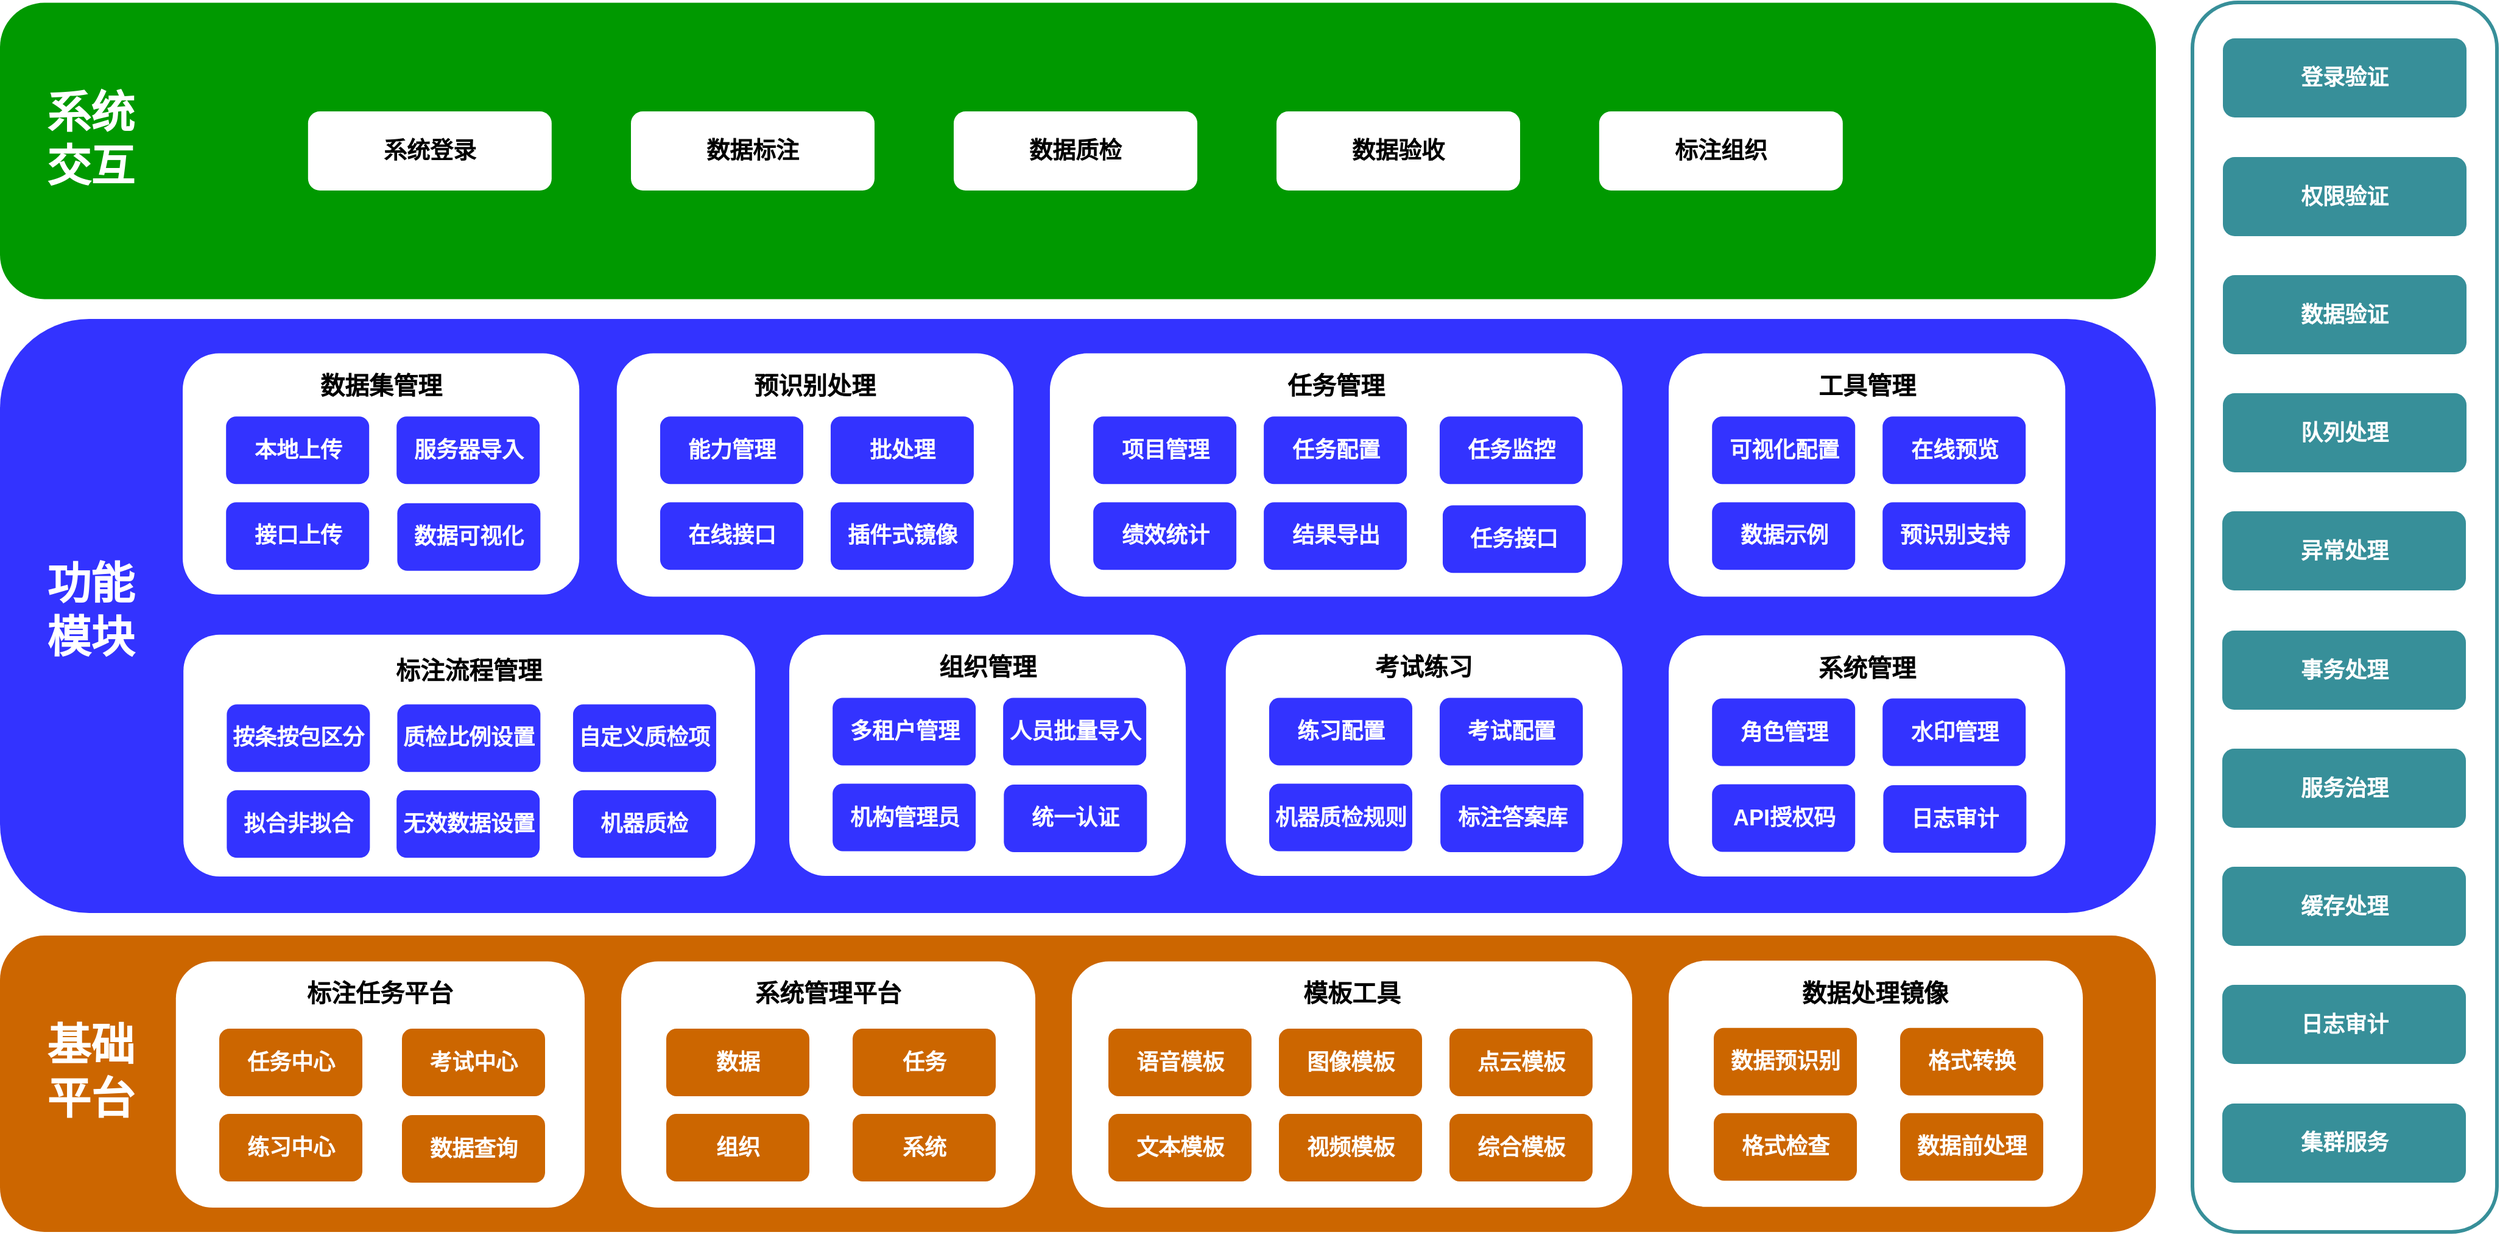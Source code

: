 <mxfile version="14.8.4" type="github">
  <diagram id="D_mxDGUdHC2zvLyJ-O9W" name="第 1 页">
    <mxGraphModel dx="1730" dy="872" grid="1" gridSize="10" guides="1" tooltips="1" connect="1" arrows="1" fold="1" page="1" pageScale="1" pageWidth="827" pageHeight="1169" math="0" shadow="0">
      <root>
        <mxCell id="0" />
        <mxCell id="1" parent="0" />
        <mxCell id="pGjjTHvSry_VetWjGLrW-47" value="" style="rounded=1;whiteSpace=wrap;html=1;glass=0;fontSize=15;fontColor=#66FF66;strokeWidth=3;fillColor=none;strokeColor=#378F99;" vertex="1" parent="1">
          <mxGeometry x="1870" y="70" width="250" height="1010" as="geometry" />
        </mxCell>
        <mxCell id="pGjjTHvSry_VetWjGLrW-48" value="登录验证" style="rounded=1;whiteSpace=wrap;html=1;glass=0;fontSize=18;fontStyle=1;strokeColor=none;fontColor=#FFFFFF;fillColor=#378F99;" vertex="1" parent="1">
          <mxGeometry x="1895" y="99.5" width="200" height="65" as="geometry" />
        </mxCell>
        <mxCell id="pGjjTHvSry_VetWjGLrW-49" value="权限验证" style="rounded=1;whiteSpace=wrap;html=1;glass=0;fontSize=18;fontStyle=1;strokeColor=none;fontColor=#FFFFFF;fillColor=#378F99;" vertex="1" parent="1">
          <mxGeometry x="1895" y="197" width="200" height="65" as="geometry" />
        </mxCell>
        <mxCell id="pGjjTHvSry_VetWjGLrW-50" value="数据验证" style="rounded=1;whiteSpace=wrap;html=1;glass=0;fontSize=18;fontStyle=1;strokeColor=none;fontColor=#FFFFFF;fillColor=#378F99;" vertex="1" parent="1">
          <mxGeometry x="1895" y="294" width="200" height="65" as="geometry" />
        </mxCell>
        <mxCell id="pGjjTHvSry_VetWjGLrW-51" value="队列处理" style="rounded=1;whiteSpace=wrap;html=1;glass=0;fontSize=18;fontStyle=1;strokeColor=none;fontColor=#FFFFFF;fillColor=#378F99;" vertex="1" parent="1">
          <mxGeometry x="1895" y="391" width="200" height="65" as="geometry" />
        </mxCell>
        <mxCell id="pGjjTHvSry_VetWjGLrW-52" value="异常处理" style="rounded=1;whiteSpace=wrap;html=1;glass=0;fontSize=18;fontStyle=1;strokeColor=none;fontColor=#FFFFFF;fillColor=#378F99;" vertex="1" parent="1">
          <mxGeometry x="1894.5" y="488" width="200" height="65" as="geometry" />
        </mxCell>
        <mxCell id="pGjjTHvSry_VetWjGLrW-53" value="事务处理" style="rounded=1;whiteSpace=wrap;html=1;glass=0;fontSize=18;fontStyle=1;strokeColor=none;fontColor=#FFFFFF;fillColor=#378F99;" vertex="1" parent="1">
          <mxGeometry x="1894.5" y="586" width="200" height="65" as="geometry" />
        </mxCell>
        <mxCell id="pGjjTHvSry_VetWjGLrW-54" value="服务治理" style="rounded=1;whiteSpace=wrap;html=1;glass=0;fontSize=18;fontStyle=1;strokeColor=none;fontColor=#FFFFFF;fillColor=#378F99;" vertex="1" parent="1">
          <mxGeometry x="1894.5" y="683" width="200" height="65" as="geometry" />
        </mxCell>
        <mxCell id="pGjjTHvSry_VetWjGLrW-55" value="缓存处理" style="rounded=1;whiteSpace=wrap;html=1;glass=0;fontSize=18;fontStyle=1;strokeColor=none;fontColor=#FFFFFF;fillColor=#378F99;" vertex="1" parent="1">
          <mxGeometry x="1894.5" y="780" width="200" height="65" as="geometry" />
        </mxCell>
        <mxCell id="pGjjTHvSry_VetWjGLrW-56" value="日志审计" style="rounded=1;whiteSpace=wrap;html=1;glass=0;fontSize=18;fontStyle=1;strokeColor=none;fontColor=#FFFFFF;fillColor=#378F99;" vertex="1" parent="1">
          <mxGeometry x="1894.5" y="877" width="200" height="65" as="geometry" />
        </mxCell>
        <mxCell id="pGjjTHvSry_VetWjGLrW-57" value="集群服务" style="rounded=1;whiteSpace=wrap;html=1;glass=0;fontSize=18;fontStyle=1;strokeColor=none;fontColor=#FFFFFF;fillColor=#378F99;" vertex="1" parent="1">
          <mxGeometry x="1894.5" y="974.5" width="200" height="65" as="geometry" />
        </mxCell>
        <mxCell id="pGjjTHvSry_VetWjGLrW-60" value="" style="rounded=1;whiteSpace=wrap;html=1;shadow=0;glass=0;labelBackgroundColor=#FFFFFF;sketch=0;strokeWidth=3;fontSize=32;fontStyle=1;align=left;fillColor=#CC6600;strokeColor=none;" vertex="1" parent="1">
          <mxGeometry x="70" y="836.5" width="1770" height="243.5" as="geometry" />
        </mxCell>
        <mxCell id="pGjjTHvSry_VetWjGLrW-66" value="&lt;font style=&quot;font-size: 36px&quot;&gt;基础&lt;br&gt;平台&lt;/font&gt;" style="text;html=1;strokeColor=none;fillColor=none;align=center;verticalAlign=middle;whiteSpace=wrap;rounded=0;fontStyle=1;fontColor=#FFFFFF;" vertex="1" parent="1">
          <mxGeometry x="87.5" y="907.75" width="112.5" height="80" as="geometry" />
        </mxCell>
        <mxCell id="pGjjTHvSry_VetWjGLrW-43" value="" style="rounded=1;whiteSpace=wrap;fontSize=32;spacing=2;html=1;glass=0;strokeWidth=1;shadow=0;sketch=0;labelBackgroundColor=none;strokeColor=none;" vertex="1" parent="1">
          <mxGeometry x="214.41" y="857.75" width="335.59" height="202.25" as="geometry" />
        </mxCell>
        <mxCell id="pGjjTHvSry_VetWjGLrW-62" value="标注任务平台" style="text;html=1;strokeColor=none;fillColor=none;align=center;verticalAlign=middle;whiteSpace=wrap;rounded=0;fontSize=20;fontStyle=1;" vertex="1" parent="1">
          <mxGeometry x="312.39" y="872.75" width="139.63" height="20" as="geometry" />
        </mxCell>
        <mxCell id="pGjjTHvSry_VetWjGLrW-68" value="任务中心" style="rounded=1;whiteSpace=wrap;html=1;fontSize=18;strokeColor=none;fontStyle=1;fontColor=#FFFFFF;fillColor=#CC6600;" vertex="1" parent="1">
          <mxGeometry x="250" y="913" width="117.5" height="55.5" as="geometry" />
        </mxCell>
        <mxCell id="pGjjTHvSry_VetWjGLrW-69" value="练习中心" style="rounded=1;whiteSpace=wrap;html=1;fontSize=18;strokeColor=none;fontStyle=1;fontColor=#FFFFFF;fillColor=#CC6600;" vertex="1" parent="1">
          <mxGeometry x="250" y="983" width="117.5" height="55.5" as="geometry" />
        </mxCell>
        <mxCell id="pGjjTHvSry_VetWjGLrW-70" value="考试中心" style="rounded=1;whiteSpace=wrap;html=1;fontSize=18;strokeColor=none;fontStyle=1;fontColor=#FFFFFF;fillColor=#CC6600;" vertex="1" parent="1">
          <mxGeometry x="400.0" y="913" width="117.5" height="55.5" as="geometry" />
        </mxCell>
        <mxCell id="pGjjTHvSry_VetWjGLrW-73" value="" style="rounded=1;whiteSpace=wrap;fontSize=32;spacing=2;html=1;glass=0;strokeWidth=1;shadow=0;sketch=0;labelBackgroundColor=none;strokeColor=none;" vertex="1" parent="1">
          <mxGeometry x="580" y="857.75" width="340" height="202.25" as="geometry" />
        </mxCell>
        <mxCell id="pGjjTHvSry_VetWjGLrW-74" value="系统管理平台" style="text;html=1;strokeColor=none;fillColor=none;align=center;verticalAlign=middle;whiteSpace=wrap;rounded=0;fontSize=20;fontStyle=1;" vertex="1" parent="1">
          <mxGeometry x="679.53" y="872.75" width="139.63" height="20" as="geometry" />
        </mxCell>
        <mxCell id="pGjjTHvSry_VetWjGLrW-75" value="数据" style="rounded=1;whiteSpace=wrap;html=1;fontSize=18;strokeColor=none;fontStyle=1;fontColor=#FFFFFF;fillColor=#CC6600;" vertex="1" parent="1">
          <mxGeometry x="617" y="913" width="117.5" height="55.5" as="geometry" />
        </mxCell>
        <mxCell id="pGjjTHvSry_VetWjGLrW-76" value="任务" style="rounded=1;whiteSpace=wrap;html=1;fontSize=18;strokeColor=none;fontStyle=1;fontColor=#FFFFFF;fillColor=#CC6600;" vertex="1" parent="1">
          <mxGeometry x="770" y="913" width="117.5" height="55.5" as="geometry" />
        </mxCell>
        <mxCell id="pGjjTHvSry_VetWjGLrW-77" value="组织" style="rounded=1;whiteSpace=wrap;html=1;fontSize=18;strokeColor=none;fontStyle=1;fontColor=#FFFFFF;fillColor=#CC6600;" vertex="1" parent="1">
          <mxGeometry x="617" y="983" width="117.5" height="55.5" as="geometry" />
        </mxCell>
        <mxCell id="pGjjTHvSry_VetWjGLrW-78" value="系统" style="rounded=1;whiteSpace=wrap;html=1;fontSize=18;strokeColor=none;fontStyle=1;fontColor=#FFFFFF;fillColor=#CC6600;" vertex="1" parent="1">
          <mxGeometry x="770" y="983" width="117.5" height="55.5" as="geometry" />
        </mxCell>
        <mxCell id="pGjjTHvSry_VetWjGLrW-80" value="" style="rounded=1;whiteSpace=wrap;html=1;shadow=0;glass=0;labelBackgroundColor=#FFFFFF;sketch=0;strokeWidth=3;fontSize=32;fontStyle=1;align=left;strokeColor=none;fillColor=#3333FF;" vertex="1" parent="1">
          <mxGeometry x="70" y="330" width="1770" height="488" as="geometry" />
        </mxCell>
        <mxCell id="pGjjTHvSry_VetWjGLrW-81" value="&lt;span style=&quot;font-size: 36px&quot;&gt;功能&lt;br&gt;模块&lt;/span&gt;" style="text;html=1;strokeColor=none;fillColor=none;align=center;verticalAlign=middle;whiteSpace=wrap;rounded=0;fontStyle=1;fontColor=#FFFFFF;" vertex="1" parent="1">
          <mxGeometry x="87.5" y="529" width="112.5" height="80" as="geometry" />
        </mxCell>
        <mxCell id="pGjjTHvSry_VetWjGLrW-82" value="" style="rounded=1;whiteSpace=wrap;fontSize=32;spacing=2;html=1;glass=0;strokeWidth=1;shadow=0;sketch=0;labelBackgroundColor=none;strokeColor=none;" vertex="1" parent="1">
          <mxGeometry x="220.0" y="358.26" width="325.59" height="198.12" as="geometry" />
        </mxCell>
        <mxCell id="pGjjTHvSry_VetWjGLrW-83" value="数据集管理" style="text;html=1;strokeColor=none;fillColor=none;align=center;verticalAlign=middle;whiteSpace=wrap;rounded=0;fontSize=20;fontStyle=1;" vertex="1" parent="1">
          <mxGeometry x="312.98" y="374.13" width="139.63" height="20" as="geometry" />
        </mxCell>
        <mxCell id="pGjjTHvSry_VetWjGLrW-84" value="本地上传" style="rounded=1;whiteSpace=wrap;html=1;fontSize=18;strokeColor=none;fontStyle=1;fontColor=#FFFFFF;fillColor=#3333FF;" vertex="1" parent="1">
          <mxGeometry x="255.59" y="410.13" width="117.5" height="55.5" as="geometry" />
        </mxCell>
        <mxCell id="pGjjTHvSry_VetWjGLrW-85" value="服务器导入" style="rounded=1;whiteSpace=wrap;html=1;fontSize=18;strokeColor=none;fontStyle=1;fontColor=#FFFFFF;fillColor=#3333FF;" vertex="1" parent="1">
          <mxGeometry x="395.59" y="410.13" width="117.5" height="55.5" as="geometry" />
        </mxCell>
        <mxCell id="pGjjTHvSry_VetWjGLrW-86" value="接口上传" style="rounded=1;whiteSpace=wrap;html=1;fontSize=18;strokeColor=none;fontStyle=1;fontColor=#FFFFFF;fillColor=#3333FF;" vertex="1" parent="1">
          <mxGeometry x="255.59" y="480.63" width="117.5" height="55.5" as="geometry" />
        </mxCell>
        <mxCell id="pGjjTHvSry_VetWjGLrW-92" value="" style="rounded=1;whiteSpace=wrap;fontSize=32;spacing=2;html=1;glass=0;strokeWidth=1;shadow=0;sketch=0;labelBackgroundColor=none;strokeColor=none;" vertex="1" parent="1">
          <mxGeometry x="950" y="857.75" width="460" height="202.25" as="geometry" />
        </mxCell>
        <mxCell id="pGjjTHvSry_VetWjGLrW-93" value="模板工具" style="text;html=1;strokeColor=none;fillColor=none;align=center;verticalAlign=middle;whiteSpace=wrap;rounded=0;fontSize=20;fontStyle=1;" vertex="1" parent="1">
          <mxGeometry x="1110.19" y="872.75" width="139.63" height="20" as="geometry" />
        </mxCell>
        <mxCell id="pGjjTHvSry_VetWjGLrW-94" value="语音模板" style="rounded=1;whiteSpace=wrap;html=1;fontSize=18;strokeColor=none;fontStyle=1;fontColor=#FFFFFF;fillColor=#CC6600;" vertex="1" parent="1">
          <mxGeometry x="980" y="913" width="117.5" height="55.5" as="geometry" />
        </mxCell>
        <mxCell id="pGjjTHvSry_VetWjGLrW-95" value="图像模板" style="rounded=1;whiteSpace=wrap;html=1;fontSize=18;strokeColor=none;fontStyle=1;fontColor=#FFFFFF;fillColor=#CC6600;" vertex="1" parent="1">
          <mxGeometry x="1120" y="913" width="117.5" height="55.5" as="geometry" />
        </mxCell>
        <mxCell id="pGjjTHvSry_VetWjGLrW-96" value="文本模板" style="rounded=1;whiteSpace=wrap;html=1;fontSize=18;strokeColor=none;fontStyle=1;fontColor=#FFFFFF;fillColor=#CC6600;" vertex="1" parent="1">
          <mxGeometry x="980" y="983" width="117.5" height="55.5" as="geometry" />
        </mxCell>
        <mxCell id="pGjjTHvSry_VetWjGLrW-97" value="视频模板" style="rounded=1;whiteSpace=wrap;html=1;fontSize=18;strokeColor=none;fontStyle=1;fontColor=#FFFFFF;fillColor=#CC6600;" vertex="1" parent="1">
          <mxGeometry x="1120" y="983" width="117.5" height="55.5" as="geometry" />
        </mxCell>
        <mxCell id="pGjjTHvSry_VetWjGLrW-98" value="点云模板" style="rounded=1;whiteSpace=wrap;html=1;fontSize=18;strokeColor=none;fontStyle=1;fontColor=#FFFFFF;fillColor=#CC6600;" vertex="1" parent="1">
          <mxGeometry x="1260" y="913" width="117.5" height="55.5" as="geometry" />
        </mxCell>
        <mxCell id="pGjjTHvSry_VetWjGLrW-99" value="综合模板" style="rounded=1;whiteSpace=wrap;html=1;fontSize=18;strokeColor=none;fontStyle=1;fontColor=#FFFFFF;fillColor=#CC6600;" vertex="1" parent="1">
          <mxGeometry x="1260" y="983" width="117.5" height="55.5" as="geometry" />
        </mxCell>
        <mxCell id="pGjjTHvSry_VetWjGLrW-100" value="" style="rounded=1;whiteSpace=wrap;fontSize=32;spacing=2;html=1;glass=0;strokeWidth=1;shadow=0;sketch=0;labelBackgroundColor=none;strokeColor=none;" vertex="1" parent="1">
          <mxGeometry x="1440" y="857.13" width="340" height="202.25" as="geometry" />
        </mxCell>
        <mxCell id="pGjjTHvSry_VetWjGLrW-101" value="数据处理镜像" style="text;html=1;strokeColor=none;fillColor=none;align=center;verticalAlign=middle;whiteSpace=wrap;rounded=0;fontSize=20;fontStyle=1;" vertex="1" parent="1">
          <mxGeometry x="1515.42" y="872.75" width="189.16" height="20" as="geometry" />
        </mxCell>
        <mxCell id="pGjjTHvSry_VetWjGLrW-102" value="数据预识别" style="rounded=1;whiteSpace=wrap;html=1;fontSize=18;strokeColor=none;fontStyle=1;fontColor=#FFFFFF;fillColor=#CC6600;" vertex="1" parent="1">
          <mxGeometry x="1477" y="912.38" width="117.5" height="55.5" as="geometry" />
        </mxCell>
        <mxCell id="pGjjTHvSry_VetWjGLrW-103" value="格式转换" style="rounded=1;whiteSpace=wrap;html=1;fontSize=18;strokeColor=none;fontStyle=1;fontColor=#FFFFFF;fillColor=#CC6600;" vertex="1" parent="1">
          <mxGeometry x="1630" y="912.38" width="117.5" height="55.5" as="geometry" />
        </mxCell>
        <mxCell id="pGjjTHvSry_VetWjGLrW-104" value="格式检查" style="rounded=1;whiteSpace=wrap;html=1;fontSize=18;strokeColor=none;fontStyle=1;fontColor=#FFFFFF;fillColor=#CC6600;" vertex="1" parent="1">
          <mxGeometry x="1477" y="982.38" width="117.5" height="55.5" as="geometry" />
        </mxCell>
        <mxCell id="pGjjTHvSry_VetWjGLrW-105" value="数据前处理" style="rounded=1;whiteSpace=wrap;html=1;fontSize=18;strokeColor=none;fontStyle=1;fontColor=#FFFFFF;fillColor=#CC6600;" vertex="1" parent="1">
          <mxGeometry x="1630" y="982.38" width="117.5" height="55.5" as="geometry" />
        </mxCell>
        <mxCell id="pGjjTHvSry_VetWjGLrW-107" value="" style="rounded=1;whiteSpace=wrap;fontSize=32;spacing=2;html=1;glass=0;strokeWidth=1;shadow=0;sketch=0;labelBackgroundColor=none;strokeColor=none;" vertex="1" parent="1">
          <mxGeometry x="220.59" y="589.38" width="469.41" height="198.62" as="geometry" />
        </mxCell>
        <mxCell id="pGjjTHvSry_VetWjGLrW-108" value="标注流程管理" style="text;html=1;strokeColor=none;fillColor=none;align=center;verticalAlign=middle;whiteSpace=wrap;rounded=0;fontSize=20;fontStyle=1;" vertex="1" parent="1">
          <mxGeometry x="384.53" y="608" width="139.63" height="20" as="geometry" />
        </mxCell>
        <mxCell id="pGjjTHvSry_VetWjGLrW-109" value="按条按包区分" style="rounded=1;whiteSpace=wrap;html=1;fontSize=18;strokeColor=none;fontStyle=1;fontColor=#FFFFFF;fillColor=#3333FF;" vertex="1" parent="1">
          <mxGeometry x="256.18" y="646.63" width="117.5" height="55.5" as="geometry" />
        </mxCell>
        <mxCell id="pGjjTHvSry_VetWjGLrW-110" value="质检比例设置" style="rounded=1;whiteSpace=wrap;html=1;fontSize=18;strokeColor=none;fontStyle=1;fontColor=#FFFFFF;fillColor=#3333FF;" vertex="1" parent="1">
          <mxGeometry x="396.18" y="646.63" width="117.5" height="55.5" as="geometry" />
        </mxCell>
        <mxCell id="pGjjTHvSry_VetWjGLrW-111" value="拟合非拟合" style="rounded=1;whiteSpace=wrap;html=1;fontSize=18;strokeColor=none;fontStyle=1;fontColor=#FFFFFF;fillColor=#3333FF;" vertex="1" parent="1">
          <mxGeometry x="256.18" y="717.13" width="117.5" height="55.5" as="geometry" />
        </mxCell>
        <mxCell id="pGjjTHvSry_VetWjGLrW-112" value="" style="rounded=1;whiteSpace=wrap;fontSize=32;spacing=2;html=1;glass=0;strokeWidth=1;shadow=0;sketch=0;labelBackgroundColor=none;strokeColor=none;" vertex="1" parent="1">
          <mxGeometry x="576.39" y="358.26" width="325.59" height="199.88" as="geometry" />
        </mxCell>
        <mxCell id="pGjjTHvSry_VetWjGLrW-113" value="预识别处理" style="text;html=1;strokeColor=none;fillColor=none;align=center;verticalAlign=middle;whiteSpace=wrap;rounded=0;fontSize=20;fontStyle=1;" vertex="1" parent="1">
          <mxGeometry x="669.37" y="374.13" width="139.63" height="20" as="geometry" />
        </mxCell>
        <mxCell id="pGjjTHvSry_VetWjGLrW-114" value="能力管理" style="rounded=1;whiteSpace=wrap;html=1;fontSize=18;strokeColor=none;fontStyle=1;fontColor=#FFFFFF;fillColor=#3333FF;" vertex="1" parent="1">
          <mxGeometry x="611.98" y="410.13" width="117.5" height="55.5" as="geometry" />
        </mxCell>
        <mxCell id="pGjjTHvSry_VetWjGLrW-115" value="批处理" style="rounded=1;whiteSpace=wrap;html=1;fontSize=18;strokeColor=none;fontStyle=1;fontColor=#FFFFFF;fillColor=#3333FF;" vertex="1" parent="1">
          <mxGeometry x="751.98" y="410.13" width="117.5" height="55.5" as="geometry" />
        </mxCell>
        <mxCell id="pGjjTHvSry_VetWjGLrW-116" value="在线接口" style="rounded=1;whiteSpace=wrap;html=1;fontSize=18;strokeColor=none;fontStyle=1;fontColor=#FFFFFF;fillColor=#3333FF;" vertex="1" parent="1">
          <mxGeometry x="611.98" y="480.63" width="117.5" height="55.5" as="geometry" />
        </mxCell>
        <mxCell id="pGjjTHvSry_VetWjGLrW-117" value="插件式镜像" style="rounded=1;whiteSpace=wrap;html=1;fontSize=18;strokeColor=none;fontStyle=1;fontColor=#FFFFFF;fillColor=#3333FF;" vertex="1" parent="1">
          <mxGeometry x="751.98" y="480.63" width="117.5" height="55.5" as="geometry" />
        </mxCell>
        <mxCell id="pGjjTHvSry_VetWjGLrW-118" value="数据可视化" style="rounded=1;whiteSpace=wrap;html=1;fontSize=18;strokeColor=none;fontStyle=1;fontColor=#FFFFFF;fillColor=#3333FF;" vertex="1" parent="1">
          <mxGeometry x="396.18" y="481.38" width="117.5" height="55.5" as="geometry" />
        </mxCell>
        <mxCell id="pGjjTHvSry_VetWjGLrW-119" value="" style="rounded=1;whiteSpace=wrap;fontSize=32;spacing=2;html=1;glass=0;strokeWidth=1;shadow=0;sketch=0;labelBackgroundColor=none;strokeColor=none;" vertex="1" parent="1">
          <mxGeometry x="931.98" y="358.26" width="470" height="199.88" as="geometry" />
        </mxCell>
        <mxCell id="pGjjTHvSry_VetWjGLrW-120" value="任务管理" style="text;html=1;strokeColor=none;fillColor=none;align=center;verticalAlign=middle;whiteSpace=wrap;rounded=0;fontSize=20;fontStyle=1;" vertex="1" parent="1">
          <mxGeometry x="1097.17" y="374.13" width="139.63" height="20" as="geometry" />
        </mxCell>
        <mxCell id="pGjjTHvSry_VetWjGLrW-121" value="项目管理" style="rounded=1;whiteSpace=wrap;html=1;fontSize=18;strokeColor=none;fontStyle=1;fontColor=#FFFFFF;fillColor=#3333FF;" vertex="1" parent="1">
          <mxGeometry x="967.57" y="410.13" width="117.5" height="55.5" as="geometry" />
        </mxCell>
        <mxCell id="pGjjTHvSry_VetWjGLrW-122" value="任务配置" style="rounded=1;whiteSpace=wrap;html=1;fontSize=18;strokeColor=none;fontStyle=1;fontColor=#FFFFFF;fillColor=#3333FF;" vertex="1" parent="1">
          <mxGeometry x="1107.57" y="410.13" width="117.5" height="55.5" as="geometry" />
        </mxCell>
        <mxCell id="pGjjTHvSry_VetWjGLrW-123" value="绩效统计" style="rounded=1;whiteSpace=wrap;html=1;fontSize=18;strokeColor=none;fontStyle=1;fontColor=#FFFFFF;fillColor=#3333FF;" vertex="1" parent="1">
          <mxGeometry x="967.57" y="480.63" width="117.5" height="55.5" as="geometry" />
        </mxCell>
        <mxCell id="pGjjTHvSry_VetWjGLrW-124" value="结果导出" style="rounded=1;whiteSpace=wrap;html=1;fontSize=18;strokeColor=none;fontStyle=1;fontColor=#FFFFFF;fillColor=#3333FF;" vertex="1" parent="1">
          <mxGeometry x="1107.57" y="480.63" width="117.5" height="55.5" as="geometry" />
        </mxCell>
        <mxCell id="pGjjTHvSry_VetWjGLrW-125" value="任务监控" style="rounded=1;whiteSpace=wrap;html=1;fontSize=18;strokeColor=none;fontStyle=1;fontColor=#FFFFFF;fillColor=#3333FF;" vertex="1" parent="1">
          <mxGeometry x="1251.98" y="410.13" width="117.5" height="55.5" as="geometry" />
        </mxCell>
        <mxCell id="pGjjTHvSry_VetWjGLrW-126" value="任务接口" style="rounded=1;whiteSpace=wrap;html=1;fontSize=18;strokeColor=none;fontStyle=1;fontColor=#FFFFFF;fillColor=#3333FF;" vertex="1" parent="1">
          <mxGeometry x="1254.48" y="483.14" width="117.5" height="55.5" as="geometry" />
        </mxCell>
        <mxCell id="pGjjTHvSry_VetWjGLrW-127" value="" style="rounded=1;whiteSpace=wrap;fontSize=32;spacing=2;html=1;glass=0;strokeWidth=1;shadow=0;sketch=0;labelBackgroundColor=none;strokeColor=none;" vertex="1" parent="1">
          <mxGeometry x="1440" y="358.26" width="325.59" height="199.88" as="geometry" />
        </mxCell>
        <mxCell id="pGjjTHvSry_VetWjGLrW-128" value="工具管理" style="text;html=1;strokeColor=none;fillColor=none;align=center;verticalAlign=middle;whiteSpace=wrap;rounded=0;fontSize=20;fontStyle=1;" vertex="1" parent="1">
          <mxGeometry x="1532.98" y="374.13" width="139.63" height="20" as="geometry" />
        </mxCell>
        <mxCell id="pGjjTHvSry_VetWjGLrW-129" value="可视化配置" style="rounded=1;whiteSpace=wrap;html=1;fontSize=18;strokeColor=none;fontStyle=1;fontColor=#FFFFFF;fillColor=#3333FF;" vertex="1" parent="1">
          <mxGeometry x="1475.59" y="410.13" width="117.5" height="55.5" as="geometry" />
        </mxCell>
        <mxCell id="pGjjTHvSry_VetWjGLrW-130" value="在线预览" style="rounded=1;whiteSpace=wrap;html=1;fontSize=18;strokeColor=none;fontStyle=1;fontColor=#FFFFFF;fillColor=#3333FF;" vertex="1" parent="1">
          <mxGeometry x="1615.59" y="410.13" width="117.5" height="55.5" as="geometry" />
        </mxCell>
        <mxCell id="pGjjTHvSry_VetWjGLrW-131" value="数据示例" style="rounded=1;whiteSpace=wrap;html=1;fontSize=18;strokeColor=none;fontStyle=1;fontColor=#FFFFFF;fillColor=#3333FF;" vertex="1" parent="1">
          <mxGeometry x="1475.59" y="480.63" width="117.5" height="55.5" as="geometry" />
        </mxCell>
        <mxCell id="pGjjTHvSry_VetWjGLrW-132" value="预识别支持" style="rounded=1;whiteSpace=wrap;html=1;fontSize=18;strokeColor=none;fontStyle=1;fontColor=#FFFFFF;fillColor=#3333FF;" vertex="1" parent="1">
          <mxGeometry x="1615.59" y="480.63" width="117.5" height="55.5" as="geometry" />
        </mxCell>
        <mxCell id="pGjjTHvSry_VetWjGLrW-133" value="无效数据设置" style="rounded=1;whiteSpace=wrap;html=1;fontSize=18;strokeColor=none;fontStyle=1;fontColor=#FFFFFF;fillColor=#3333FF;" vertex="1" parent="1">
          <mxGeometry x="395.59" y="717.13" width="117.5" height="55.5" as="geometry" />
        </mxCell>
        <mxCell id="pGjjTHvSry_VetWjGLrW-134" value="自定义质检项" style="rounded=1;whiteSpace=wrap;html=1;fontSize=18;strokeColor=none;fontStyle=1;fontColor=#FFFFFF;fillColor=#3333FF;" vertex="1" parent="1">
          <mxGeometry x="540.48" y="646.63" width="117.5" height="55.5" as="geometry" />
        </mxCell>
        <mxCell id="pGjjTHvSry_VetWjGLrW-135" value="机器质检" style="rounded=1;whiteSpace=wrap;html=1;fontSize=18;strokeColor=none;fontStyle=1;fontColor=#FFFFFF;fillColor=#3333FF;" vertex="1" parent="1">
          <mxGeometry x="540.48" y="717.13" width="117.5" height="55.5" as="geometry" />
        </mxCell>
        <mxCell id="pGjjTHvSry_VetWjGLrW-136" value="" style="rounded=1;whiteSpace=wrap;fontSize=32;spacing=2;html=1;glass=0;strokeWidth=1;shadow=0;sketch=0;labelBackgroundColor=none;strokeColor=none;" vertex="1" parent="1">
          <mxGeometry x="717.98" y="589.38" width="325.59" height="198.12" as="geometry" />
        </mxCell>
        <mxCell id="pGjjTHvSry_VetWjGLrW-137" value="组织管理" style="text;html=1;strokeColor=none;fillColor=none;align=center;verticalAlign=middle;whiteSpace=wrap;rounded=0;fontSize=20;fontStyle=1;" vertex="1" parent="1">
          <mxGeometry x="810.96" y="605.25" width="139.63" height="20" as="geometry" />
        </mxCell>
        <mxCell id="pGjjTHvSry_VetWjGLrW-138" value="多租户管理" style="rounded=1;whiteSpace=wrap;html=1;fontSize=18;strokeColor=none;fontStyle=1;fontColor=#FFFFFF;fillColor=#3333FF;" vertex="1" parent="1">
          <mxGeometry x="753.57" y="641.25" width="117.5" height="55.5" as="geometry" />
        </mxCell>
        <mxCell id="pGjjTHvSry_VetWjGLrW-139" value="人员批量导入" style="rounded=1;whiteSpace=wrap;html=1;fontSize=18;strokeColor=none;fontStyle=1;fontColor=#FFFFFF;fillColor=#3333FF;" vertex="1" parent="1">
          <mxGeometry x="893.57" y="641.25" width="117.5" height="55.5" as="geometry" />
        </mxCell>
        <mxCell id="pGjjTHvSry_VetWjGLrW-140" value="机构管理员" style="rounded=1;whiteSpace=wrap;html=1;fontSize=18;strokeColor=none;fontStyle=1;fontColor=#FFFFFF;fillColor=#3333FF;" vertex="1" parent="1">
          <mxGeometry x="753.57" y="711.75" width="117.5" height="55.5" as="geometry" />
        </mxCell>
        <mxCell id="pGjjTHvSry_VetWjGLrW-141" value="统一认证" style="rounded=1;whiteSpace=wrap;html=1;fontSize=18;strokeColor=none;fontStyle=1;fontColor=#FFFFFF;fillColor=#3333FF;" vertex="1" parent="1">
          <mxGeometry x="894.16" y="712.5" width="117.5" height="55.5" as="geometry" />
        </mxCell>
        <mxCell id="pGjjTHvSry_VetWjGLrW-142" value="" style="rounded=1;whiteSpace=wrap;fontSize=32;spacing=2;html=1;glass=0;strokeWidth=1;shadow=0;sketch=0;labelBackgroundColor=none;strokeColor=none;" vertex="1" parent="1">
          <mxGeometry x="1076.39" y="589.38" width="325.59" height="198.12" as="geometry" />
        </mxCell>
        <mxCell id="pGjjTHvSry_VetWjGLrW-143" value="考试练习" style="text;html=1;strokeColor=none;fillColor=none;align=center;verticalAlign=middle;whiteSpace=wrap;rounded=0;fontSize=20;fontStyle=1;" vertex="1" parent="1">
          <mxGeometry x="1169.37" y="605.25" width="139.63" height="20" as="geometry" />
        </mxCell>
        <mxCell id="pGjjTHvSry_VetWjGLrW-144" value="练习配置" style="rounded=1;whiteSpace=wrap;html=1;fontSize=18;strokeColor=none;fontStyle=1;fontColor=#FFFFFF;fillColor=#3333FF;" vertex="1" parent="1">
          <mxGeometry x="1111.98" y="641.25" width="117.5" height="55.5" as="geometry" />
        </mxCell>
        <mxCell id="pGjjTHvSry_VetWjGLrW-145" value="考试配置" style="rounded=1;whiteSpace=wrap;html=1;fontSize=18;strokeColor=none;fontStyle=1;fontColor=#FFFFFF;fillColor=#3333FF;" vertex="1" parent="1">
          <mxGeometry x="1251.98" y="641.25" width="117.5" height="55.5" as="geometry" />
        </mxCell>
        <mxCell id="pGjjTHvSry_VetWjGLrW-146" value="机器质检规则" style="rounded=1;whiteSpace=wrap;html=1;fontSize=18;strokeColor=none;fontStyle=1;fontColor=#FFFFFF;fillColor=#3333FF;" vertex="1" parent="1">
          <mxGeometry x="1111.98" y="711.75" width="117.5" height="55.5" as="geometry" />
        </mxCell>
        <mxCell id="pGjjTHvSry_VetWjGLrW-147" value="标注答案库" style="rounded=1;whiteSpace=wrap;html=1;fontSize=18;strokeColor=none;fontStyle=1;fontColor=#FFFFFF;fillColor=#3333FF;" vertex="1" parent="1">
          <mxGeometry x="1252.57" y="712.5" width="117.5" height="55.5" as="geometry" />
        </mxCell>
        <mxCell id="pGjjTHvSry_VetWjGLrW-148" value="" style="rounded=1;whiteSpace=wrap;fontSize=32;spacing=2;html=1;glass=0;strokeWidth=1;shadow=0;sketch=0;labelBackgroundColor=none;strokeColor=none;" vertex="1" parent="1">
          <mxGeometry x="1440" y="589.88" width="325.59" height="198.12" as="geometry" />
        </mxCell>
        <mxCell id="pGjjTHvSry_VetWjGLrW-149" value="系统管理" style="text;html=1;strokeColor=none;fillColor=none;align=center;verticalAlign=middle;whiteSpace=wrap;rounded=0;fontSize=20;fontStyle=1;" vertex="1" parent="1">
          <mxGeometry x="1532.98" y="605.75" width="139.63" height="20" as="geometry" />
        </mxCell>
        <mxCell id="pGjjTHvSry_VetWjGLrW-150" value="角色管理" style="rounded=1;whiteSpace=wrap;html=1;fontSize=18;strokeColor=none;fontStyle=1;fontColor=#FFFFFF;fillColor=#3333FF;" vertex="1" parent="1">
          <mxGeometry x="1475.59" y="641.75" width="117.5" height="55.5" as="geometry" />
        </mxCell>
        <mxCell id="pGjjTHvSry_VetWjGLrW-151" value="水印管理" style="rounded=1;whiteSpace=wrap;html=1;fontSize=18;strokeColor=none;fontStyle=1;fontColor=#FFFFFF;fillColor=#3333FF;" vertex="1" parent="1">
          <mxGeometry x="1615.59" y="641.75" width="117.5" height="55.5" as="geometry" />
        </mxCell>
        <mxCell id="pGjjTHvSry_VetWjGLrW-152" value="API授权码" style="rounded=1;whiteSpace=wrap;html=1;fontSize=18;strokeColor=none;fontStyle=1;fontColor=#FFFFFF;fillColor=#3333FF;" vertex="1" parent="1">
          <mxGeometry x="1475.59" y="712.25" width="117.5" height="55.5" as="geometry" />
        </mxCell>
        <mxCell id="pGjjTHvSry_VetWjGLrW-153" value="日志审计" style="rounded=1;whiteSpace=wrap;html=1;fontSize=18;strokeColor=none;fontStyle=1;fontColor=#FFFFFF;fillColor=#3333FF;" vertex="1" parent="1">
          <mxGeometry x="1616.18" y="713" width="117.5" height="55.5" as="geometry" />
        </mxCell>
        <mxCell id="pGjjTHvSry_VetWjGLrW-154" value="" style="rounded=1;whiteSpace=wrap;html=1;shadow=0;glass=0;labelBackgroundColor=#FFFFFF;sketch=0;strokeWidth=3;fontSize=32;fontStyle=1;align=left;strokeColor=none;fillColor=#009900;" vertex="1" parent="1">
          <mxGeometry x="70" y="70.25" width="1770" height="243.5" as="geometry" />
        </mxCell>
        <mxCell id="pGjjTHvSry_VetWjGLrW-155" value="&lt;span style=&quot;font-size: 36px&quot;&gt;系统&lt;br&gt;交互&lt;/span&gt;" style="text;html=1;strokeColor=none;fillColor=none;align=center;verticalAlign=middle;whiteSpace=wrap;rounded=0;fontStyle=1;fontColor=#FFFFFF;" vertex="1" parent="1">
          <mxGeometry x="87.5" y="141.5" width="112.5" height="80" as="geometry" />
        </mxCell>
        <mxCell id="pGjjTHvSry_VetWjGLrW-156" value="&lt;font color=&quot;#000000&quot; style=&quot;font-size: 19px&quot;&gt;系统登录&lt;/font&gt;" style="rounded=1;whiteSpace=wrap;html=1;glass=0;fontSize=19;fontStyle=1;strokeColor=none;fontColor=#FFFFFF;" vertex="1" parent="1">
          <mxGeometry x="322.91" y="159.5" width="200" height="65" as="geometry" />
        </mxCell>
        <mxCell id="pGjjTHvSry_VetWjGLrW-157" value="&lt;font color=&quot;#000000&quot; style=&quot;font-size: 19px&quot;&gt;数据标注&lt;/font&gt;" style="rounded=1;whiteSpace=wrap;html=1;glass=0;fontSize=19;fontStyle=1;strokeColor=none;fontColor=#FFFFFF;" vertex="1" parent="1">
          <mxGeometry x="588" y="159.5" width="200" height="65" as="geometry" />
        </mxCell>
        <mxCell id="pGjjTHvSry_VetWjGLrW-158" value="&lt;font color=&quot;#000000&quot; style=&quot;font-size: 19px&quot;&gt;数据质检&lt;/font&gt;" style="rounded=1;whiteSpace=wrap;html=1;glass=0;fontSize=19;fontStyle=1;strokeColor=none;fontColor=#FFFFFF;" vertex="1" parent="1">
          <mxGeometry x="853" y="159.5" width="200" height="65" as="geometry" />
        </mxCell>
        <mxCell id="pGjjTHvSry_VetWjGLrW-159" value="&lt;font color=&quot;#000000&quot; style=&quot;font-size: 19px&quot;&gt;数据验收&lt;/font&gt;" style="rounded=1;whiteSpace=wrap;html=1;glass=0;fontSize=19;fontStyle=1;strokeColor=none;fontColor=#FFFFFF;" vertex="1" parent="1">
          <mxGeometry x="1118" y="159.5" width="200" height="65" as="geometry" />
        </mxCell>
        <mxCell id="pGjjTHvSry_VetWjGLrW-160" value="&lt;font color=&quot;#000000&quot; style=&quot;font-size: 19px&quot;&gt;标注组织&lt;/font&gt;" style="rounded=1;whiteSpace=wrap;html=1;glass=0;fontSize=19;fontStyle=1;strokeColor=none;fontColor=#FFFFFF;" vertex="1" parent="1">
          <mxGeometry x="1382.91" y="159.5" width="200" height="65" as="geometry" />
        </mxCell>
        <mxCell id="pGjjTHvSry_VetWjGLrW-161" value="数据查询" style="rounded=1;whiteSpace=wrap;html=1;fontSize=18;strokeColor=none;fontStyle=1;fontColor=#FFFFFF;fillColor=#CC6600;" vertex="1" parent="1">
          <mxGeometry x="400" y="984" width="117.5" height="55.5" as="geometry" />
        </mxCell>
      </root>
    </mxGraphModel>
  </diagram>
</mxfile>
